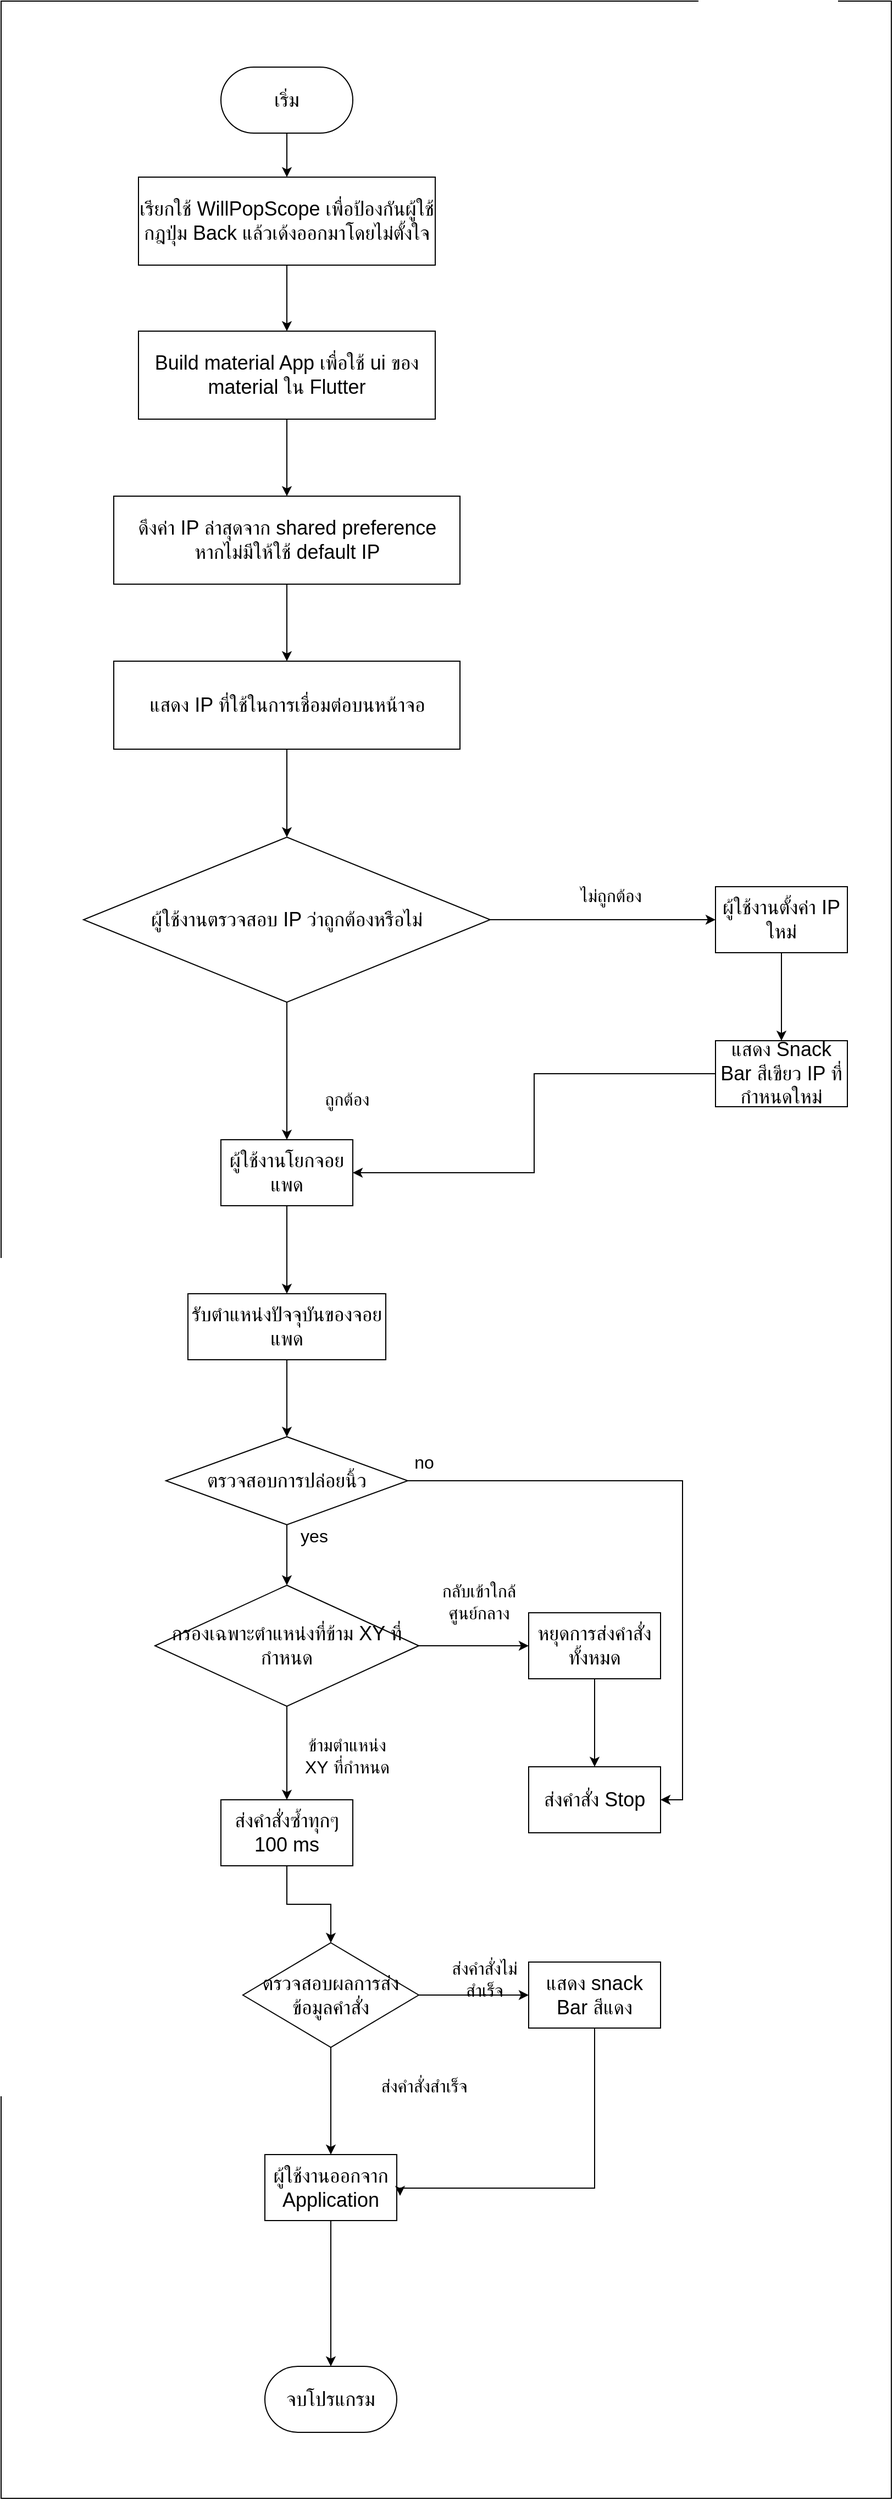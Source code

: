 <mxfile version="13.7.9" type="device"><diagram id="C5RBs43oDa-KdzZeNtuy" name="Page-1"><mxGraphModel dx="1422" dy="816" grid="1" gridSize="10" guides="1" tooltips="1" connect="1" arrows="1" fold="1" page="1" pageScale="1" pageWidth="827" pageHeight="1169" math="0" shadow="0"><root><mxCell id="WIyWlLk6GJQsqaUBKTNV-0"/><mxCell id="WIyWlLk6GJQsqaUBKTNV-1" parent="WIyWlLk6GJQsqaUBKTNV-0"/><mxCell id="5L7YnZNm-fVpTTVZ5IQr-64" value="" style="rounded=0;whiteSpace=wrap;html=1;fontSize=18;" vertex="1" parent="WIyWlLk6GJQsqaUBKTNV-1"><mxGeometry x="280" y="210" width="810" height="2270" as="geometry"/></mxCell><mxCell id="5L7YnZNm-fVpTTVZ5IQr-65" style="edgeStyle=orthogonalEdgeStyle;rounded=0;orthogonalLoop=1;jettySize=auto;html=1;entryX=0.5;entryY=0;entryDx=0;entryDy=0;fontSize=18;" edge="1" parent="WIyWlLk6GJQsqaUBKTNV-1" source="5L7YnZNm-fVpTTVZ5IQr-0" target="5L7YnZNm-fVpTTVZ5IQr-2"><mxGeometry relative="1" as="geometry"/></mxCell><mxCell id="5L7YnZNm-fVpTTVZ5IQr-0" value="&lt;font style=&quot;font-size: 18px&quot;&gt;เริ่ม&lt;/font&gt;" style="rounded=1;whiteSpace=wrap;html=1;arcSize=50;fontSize=18;" vertex="1" parent="WIyWlLk6GJQsqaUBKTNV-1"><mxGeometry x="480" y="270" width="120" height="60" as="geometry"/></mxCell><mxCell id="5L7YnZNm-fVpTTVZ5IQr-1" value="&lt;font style=&quot;font-size: 18px&quot;&gt;จบโปรแกรม&lt;/font&gt;" style="rounded=1;whiteSpace=wrap;html=1;arcSize=50;fontSize=18;" vertex="1" parent="WIyWlLk6GJQsqaUBKTNV-1"><mxGeometry x="520" y="2360" width="120" height="60" as="geometry"/></mxCell><mxCell id="5L7YnZNm-fVpTTVZ5IQr-66" style="edgeStyle=orthogonalEdgeStyle;rounded=0;orthogonalLoop=1;jettySize=auto;html=1;entryX=0.5;entryY=0;entryDx=0;entryDy=0;fontSize=18;" edge="1" parent="WIyWlLk6GJQsqaUBKTNV-1" source="5L7YnZNm-fVpTTVZ5IQr-2" target="5L7YnZNm-fVpTTVZ5IQr-3"><mxGeometry relative="1" as="geometry"/></mxCell><mxCell id="5L7YnZNm-fVpTTVZ5IQr-2" value="&lt;font style=&quot;font-size: 18px&quot;&gt;เรียกใช้ WillPopScope เพื่อป้องกันผู้ใช้กฎปุ่ม Back แล้วเด้งออกมาโดยไม่ตั้งใจ&lt;/font&gt;" style="rounded=0;whiteSpace=wrap;html=1;fontSize=18;" vertex="1" parent="WIyWlLk6GJQsqaUBKTNV-1"><mxGeometry x="405" y="370" width="270" height="80" as="geometry"/></mxCell><mxCell id="5L7YnZNm-fVpTTVZ5IQr-67" style="edgeStyle=orthogonalEdgeStyle;rounded=0;orthogonalLoop=1;jettySize=auto;html=1;entryX=0.5;entryY=0;entryDx=0;entryDy=0;fontSize=18;" edge="1" parent="WIyWlLk6GJQsqaUBKTNV-1" source="5L7YnZNm-fVpTTVZ5IQr-3" target="5L7YnZNm-fVpTTVZ5IQr-4"><mxGeometry relative="1" as="geometry"/></mxCell><mxCell id="5L7YnZNm-fVpTTVZ5IQr-3" value="&lt;font style=&quot;font-size: 18px&quot;&gt;Build material App เพื่อใช้ ui ของ material ใน Flutter&lt;/font&gt;" style="rounded=0;whiteSpace=wrap;html=1;fontSize=18;" vertex="1" parent="WIyWlLk6GJQsqaUBKTNV-1"><mxGeometry x="405" y="510" width="270" height="80" as="geometry"/></mxCell><mxCell id="5L7YnZNm-fVpTTVZ5IQr-68" style="edgeStyle=orthogonalEdgeStyle;rounded=0;orthogonalLoop=1;jettySize=auto;html=1;entryX=0.5;entryY=0;entryDx=0;entryDy=0;fontSize=18;" edge="1" parent="WIyWlLk6GJQsqaUBKTNV-1" source="5L7YnZNm-fVpTTVZ5IQr-4" target="5L7YnZNm-fVpTTVZ5IQr-5"><mxGeometry relative="1" as="geometry"/></mxCell><mxCell id="5L7YnZNm-fVpTTVZ5IQr-4" value="&lt;div style=&quot;font-size: 18px;&quot;&gt;&lt;span style=&quot;font-size: 18px&quot;&gt;ดึงค่า IP ล่าสุดจาก shared preference&lt;/span&gt;&lt;/div&gt;&lt;div style=&quot;font-size: 18px;&quot;&gt;&lt;span style=&quot;font-size: 18px&quot;&gt;หากไม่มีให้ใช้ default IP&lt;/span&gt;&lt;/div&gt;" style="rounded=0;whiteSpace=wrap;html=1;fontSize=18;" vertex="1" parent="WIyWlLk6GJQsqaUBKTNV-1"><mxGeometry x="382.5" y="660" width="315" height="80" as="geometry"/></mxCell><mxCell id="5L7YnZNm-fVpTTVZ5IQr-7" value="" style="edgeStyle=orthogonalEdgeStyle;rounded=0;orthogonalLoop=1;jettySize=auto;html=1;fontSize=18;" edge="1" parent="WIyWlLk6GJQsqaUBKTNV-1" source="5L7YnZNm-fVpTTVZ5IQr-5" target="5L7YnZNm-fVpTTVZ5IQr-6"><mxGeometry relative="1" as="geometry"/></mxCell><mxCell id="5L7YnZNm-fVpTTVZ5IQr-5" value="&lt;span style=&quot;font-size: 18px&quot;&gt;แสดง IP ที่ใช้ในการเชื่อมต่อบนหน้าจอ&lt;/span&gt;" style="rounded=0;whiteSpace=wrap;html=1;fontSize=18;" vertex="1" parent="WIyWlLk6GJQsqaUBKTNV-1"><mxGeometry x="382.5" y="810" width="315" height="80" as="geometry"/></mxCell><mxCell id="5L7YnZNm-fVpTTVZ5IQr-9" value="" style="edgeStyle=orthogonalEdgeStyle;rounded=0;orthogonalLoop=1;jettySize=auto;html=1;fontSize=18;" edge="1" parent="WIyWlLk6GJQsqaUBKTNV-1" source="5L7YnZNm-fVpTTVZ5IQr-6" target="5L7YnZNm-fVpTTVZ5IQr-8"><mxGeometry relative="1" as="geometry"/></mxCell><mxCell id="5L7YnZNm-fVpTTVZ5IQr-11" value="" style="edgeStyle=orthogonalEdgeStyle;rounded=0;orthogonalLoop=1;jettySize=auto;html=1;fontSize=18;" edge="1" parent="WIyWlLk6GJQsqaUBKTNV-1" source="5L7YnZNm-fVpTTVZ5IQr-6" target="5L7YnZNm-fVpTTVZ5IQr-10"><mxGeometry relative="1" as="geometry"/></mxCell><mxCell id="5L7YnZNm-fVpTTVZ5IQr-6" value="&lt;font style=&quot;font-size: 18px&quot;&gt;ผู้ใช้งานตรวจสอบ IP ว่าถูกต้องหรือไม่&lt;/font&gt;" style="rhombus;whiteSpace=wrap;html=1;rounded=0;fontSize=18;" vertex="1" parent="WIyWlLk6GJQsqaUBKTNV-1"><mxGeometry x="355" y="970" width="370" height="150" as="geometry"/></mxCell><mxCell id="5L7YnZNm-fVpTTVZ5IQr-16" value="" style="edgeStyle=orthogonalEdgeStyle;rounded=0;orthogonalLoop=1;jettySize=auto;html=1;fontSize=18;" edge="1" parent="WIyWlLk6GJQsqaUBKTNV-1" source="5L7YnZNm-fVpTTVZ5IQr-8" target="5L7YnZNm-fVpTTVZ5IQr-15"><mxGeometry relative="1" as="geometry"/></mxCell><mxCell id="5L7YnZNm-fVpTTVZ5IQr-8" value="ผู้ใช้งานโยกจอยแพด" style="whiteSpace=wrap;html=1;rounded=0;fontSize=18;" vertex="1" parent="WIyWlLk6GJQsqaUBKTNV-1"><mxGeometry x="480" y="1245" width="120" height="60" as="geometry"/></mxCell><mxCell id="5L7YnZNm-fVpTTVZ5IQr-14" value="" style="edgeStyle=orthogonalEdgeStyle;rounded=0;orthogonalLoop=1;jettySize=auto;html=1;fontSize=18;" edge="1" parent="WIyWlLk6GJQsqaUBKTNV-1" source="5L7YnZNm-fVpTTVZ5IQr-10" target="5L7YnZNm-fVpTTVZ5IQr-13"><mxGeometry relative="1" as="geometry"/></mxCell><mxCell id="5L7YnZNm-fVpTTVZ5IQr-10" value="&lt;font style=&quot;font-size: 18px&quot;&gt;ผู้ใช้งานตั้งค่า IP ใหม่&lt;/font&gt;" style="whiteSpace=wrap;html=1;rounded=0;fontSize=18;" vertex="1" parent="WIyWlLk6GJQsqaUBKTNV-1"><mxGeometry x="930" y="1015" width="120" height="60" as="geometry"/></mxCell><mxCell id="5L7YnZNm-fVpTTVZ5IQr-12" value="&lt;font style=&quot;font-size: 16px&quot;&gt;ไม่ถูกต้อง&lt;/font&gt;" style="text;html=1;strokeColor=none;fillColor=none;align=center;verticalAlign=middle;whiteSpace=wrap;rounded=0;" vertex="1" parent="WIyWlLk6GJQsqaUBKTNV-1"><mxGeometry x="790" y="1015" width="90" height="15" as="geometry"/></mxCell><mxCell id="5L7YnZNm-fVpTTVZ5IQr-17" style="edgeStyle=orthogonalEdgeStyle;rounded=0;orthogonalLoop=1;jettySize=auto;html=1;entryX=1;entryY=0.5;entryDx=0;entryDy=0;fontSize=18;" edge="1" parent="WIyWlLk6GJQsqaUBKTNV-1" source="5L7YnZNm-fVpTTVZ5IQr-13" target="5L7YnZNm-fVpTTVZ5IQr-8"><mxGeometry relative="1" as="geometry"/></mxCell><mxCell id="5L7YnZNm-fVpTTVZ5IQr-13" value="แสดง Snack Bar สีเขียว IP ที่กำหนดใหม่" style="whiteSpace=wrap;html=1;rounded=0;fontSize=18;" vertex="1" parent="WIyWlLk6GJQsqaUBKTNV-1"><mxGeometry x="930" y="1155" width="120" height="60" as="geometry"/></mxCell><mxCell id="5L7YnZNm-fVpTTVZ5IQr-22" value="" style="edgeStyle=orthogonalEdgeStyle;rounded=0;orthogonalLoop=1;jettySize=auto;html=1;fontSize=18;" edge="1" parent="WIyWlLk6GJQsqaUBKTNV-1" source="5L7YnZNm-fVpTTVZ5IQr-15" target="5L7YnZNm-fVpTTVZ5IQr-21"><mxGeometry relative="1" as="geometry"/></mxCell><mxCell id="5L7YnZNm-fVpTTVZ5IQr-15" value="รับตำแหน่งปัจจุบันของจอยแพด" style="whiteSpace=wrap;html=1;rounded=0;fontSize=18;" vertex="1" parent="WIyWlLk6GJQsqaUBKTNV-1"><mxGeometry x="450" y="1385" width="180" height="60" as="geometry"/></mxCell><mxCell id="5L7YnZNm-fVpTTVZ5IQr-18" value="&lt;font style=&quot;font-size: 16px&quot;&gt;ถูกต้อง&lt;/font&gt;" style="text;html=1;strokeColor=none;fillColor=none;align=center;verticalAlign=middle;whiteSpace=wrap;rounded=0;" vertex="1" parent="WIyWlLk6GJQsqaUBKTNV-1"><mxGeometry x="550" y="1200" width="90" height="15" as="geometry"/></mxCell><mxCell id="5L7YnZNm-fVpTTVZ5IQr-39" value="" style="edgeStyle=orthogonalEdgeStyle;rounded=0;orthogonalLoop=1;jettySize=auto;html=1;fontSize=18;" edge="1" parent="WIyWlLk6GJQsqaUBKTNV-1" source="5L7YnZNm-fVpTTVZ5IQr-21" target="5L7YnZNm-fVpTTVZ5IQr-38"><mxGeometry relative="1" as="geometry"/></mxCell><mxCell id="5L7YnZNm-fVpTTVZ5IQr-60" style="edgeStyle=orthogonalEdgeStyle;rounded=0;orthogonalLoop=1;jettySize=auto;html=1;entryX=1;entryY=0.5;entryDx=0;entryDy=0;fontSize=18;" edge="1" parent="WIyWlLk6GJQsqaUBKTNV-1" source="5L7YnZNm-fVpTTVZ5IQr-21" target="5L7YnZNm-fVpTTVZ5IQr-47"><mxGeometry relative="1" as="geometry"/></mxCell><mxCell id="5L7YnZNm-fVpTTVZ5IQr-21" value="ตรวจสอบการปล่อยนิ้ว" style="rhombus;whiteSpace=wrap;html=1;rounded=0;fontSize=18;" vertex="1" parent="WIyWlLk6GJQsqaUBKTNV-1"><mxGeometry x="430" y="1515" width="220" height="80" as="geometry"/></mxCell><mxCell id="5L7YnZNm-fVpTTVZ5IQr-27" value="&lt;font style=&quot;font-size: 16px&quot;&gt;no&lt;/font&gt;" style="text;html=1;strokeColor=none;fillColor=none;align=center;verticalAlign=middle;whiteSpace=wrap;rounded=0;" vertex="1" parent="WIyWlLk6GJQsqaUBKTNV-1"><mxGeometry x="620" y="1530" width="90" height="15" as="geometry"/></mxCell><mxCell id="5L7YnZNm-fVpTTVZ5IQr-29" value="&lt;font style=&quot;font-size: 16px&quot;&gt;yes&lt;/font&gt;" style="text;html=1;strokeColor=none;fillColor=none;align=center;verticalAlign=middle;whiteSpace=wrap;rounded=0;" vertex="1" parent="WIyWlLk6GJQsqaUBKTNV-1"><mxGeometry x="520" y="1590" width="90" height="30" as="geometry"/></mxCell><mxCell id="5L7YnZNm-fVpTTVZ5IQr-43" value="" style="edgeStyle=orthogonalEdgeStyle;rounded=0;orthogonalLoop=1;jettySize=auto;html=1;fontSize=18;" edge="1" parent="WIyWlLk6GJQsqaUBKTNV-1" source="5L7YnZNm-fVpTTVZ5IQr-38" target="5L7YnZNm-fVpTTVZ5IQr-42"><mxGeometry relative="1" as="geometry"/></mxCell><mxCell id="5L7YnZNm-fVpTTVZ5IQr-45" value="" style="edgeStyle=orthogonalEdgeStyle;rounded=0;orthogonalLoop=1;jettySize=auto;html=1;fontSize=18;" edge="1" parent="WIyWlLk6GJQsqaUBKTNV-1" source="5L7YnZNm-fVpTTVZ5IQr-38" target="5L7YnZNm-fVpTTVZ5IQr-44"><mxGeometry relative="1" as="geometry"/></mxCell><mxCell id="5L7YnZNm-fVpTTVZ5IQr-38" value="กรองเฉพาะตำแหน่งที่ข้าม XY ที่กำหนด" style="rhombus;whiteSpace=wrap;html=1;rounded=0;fontSize=18;" vertex="1" parent="WIyWlLk6GJQsqaUBKTNV-1"><mxGeometry x="420" y="1650" width="240" height="110" as="geometry"/></mxCell><mxCell id="5L7YnZNm-fVpTTVZ5IQr-41" value="&lt;font style=&quot;font-size: 16px&quot;&gt;ข้ามตำแหน่ง XY&amp;nbsp;ที่กำหนด&lt;/font&gt;" style="text;html=1;strokeColor=none;fillColor=none;align=center;verticalAlign=middle;whiteSpace=wrap;rounded=0;" vertex="1" parent="WIyWlLk6GJQsqaUBKTNV-1"><mxGeometry x="550" y="1790" width="90" height="30" as="geometry"/></mxCell><mxCell id="5L7YnZNm-fVpTTVZ5IQr-52" value="" style="edgeStyle=orthogonalEdgeStyle;rounded=0;orthogonalLoop=1;jettySize=auto;html=1;fontSize=18;" edge="1" parent="WIyWlLk6GJQsqaUBKTNV-1" source="5L7YnZNm-fVpTTVZ5IQr-42" target="5L7YnZNm-fVpTTVZ5IQr-51"><mxGeometry relative="1" as="geometry"/></mxCell><mxCell id="5L7YnZNm-fVpTTVZ5IQr-42" value="&lt;div&gt;ส่งคำสั่งซ้ำทุกๆ 100 ms&lt;/div&gt;" style="whiteSpace=wrap;html=1;rounded=0;fontSize=18;" vertex="1" parent="WIyWlLk6GJQsqaUBKTNV-1"><mxGeometry x="480" y="1845" width="120" height="60" as="geometry"/></mxCell><mxCell id="5L7YnZNm-fVpTTVZ5IQr-48" value="" style="edgeStyle=orthogonalEdgeStyle;rounded=0;orthogonalLoop=1;jettySize=auto;html=1;fontSize=18;" edge="1" parent="WIyWlLk6GJQsqaUBKTNV-1" source="5L7YnZNm-fVpTTVZ5IQr-44" target="5L7YnZNm-fVpTTVZ5IQr-47"><mxGeometry relative="1" as="geometry"/></mxCell><mxCell id="5L7YnZNm-fVpTTVZ5IQr-44" value="หยุดการส่งคำสั่งทั้งหมด" style="whiteSpace=wrap;html=1;rounded=0;fontSize=18;" vertex="1" parent="WIyWlLk6GJQsqaUBKTNV-1"><mxGeometry x="760" y="1675" width="120" height="60" as="geometry"/></mxCell><mxCell id="5L7YnZNm-fVpTTVZ5IQr-46" value="&lt;font style=&quot;font-size: 16px&quot;&gt;กลับเข้าใกล้ศูนย์กลาง&lt;/font&gt;" style="text;html=1;strokeColor=none;fillColor=none;align=center;verticalAlign=middle;whiteSpace=wrap;rounded=0;" vertex="1" parent="WIyWlLk6GJQsqaUBKTNV-1"><mxGeometry x="670" y="1650" width="90" height="30" as="geometry"/></mxCell><mxCell id="5L7YnZNm-fVpTTVZ5IQr-47" value="ส่งคำสั่ง Stop" style="whiteSpace=wrap;html=1;rounded=0;fontSize=18;" vertex="1" parent="WIyWlLk6GJQsqaUBKTNV-1"><mxGeometry x="760" y="1815" width="120" height="60" as="geometry"/></mxCell><mxCell id="5L7YnZNm-fVpTTVZ5IQr-54" value="" style="edgeStyle=orthogonalEdgeStyle;rounded=0;orthogonalLoop=1;jettySize=auto;html=1;fontSize=18;" edge="1" parent="WIyWlLk6GJQsqaUBKTNV-1" source="5L7YnZNm-fVpTTVZ5IQr-51" target="5L7YnZNm-fVpTTVZ5IQr-53"><mxGeometry relative="1" as="geometry"/></mxCell><mxCell id="5L7YnZNm-fVpTTVZ5IQr-59" value="" style="edgeStyle=orthogonalEdgeStyle;rounded=0;orthogonalLoop=1;jettySize=auto;html=1;fontSize=18;" edge="1" parent="WIyWlLk6GJQsqaUBKTNV-1" source="5L7YnZNm-fVpTTVZ5IQr-51" target="5L7YnZNm-fVpTTVZ5IQr-58"><mxGeometry relative="1" as="geometry"/></mxCell><mxCell id="5L7YnZNm-fVpTTVZ5IQr-51" value="ตรวจสอบผลการส่งข้อมูลคำสั่ง" style="rhombus;whiteSpace=wrap;html=1;rounded=0;fontSize=18;" vertex="1" parent="WIyWlLk6GJQsqaUBKTNV-1"><mxGeometry x="500" y="1975" width="160" height="95" as="geometry"/></mxCell><mxCell id="5L7YnZNm-fVpTTVZ5IQr-63" style="edgeStyle=orthogonalEdgeStyle;rounded=0;orthogonalLoop=1;jettySize=auto;html=1;fontSize=18;" edge="1" parent="WIyWlLk6GJQsqaUBKTNV-1" source="5L7YnZNm-fVpTTVZ5IQr-53" target="5L7YnZNm-fVpTTVZ5IQr-1"><mxGeometry relative="1" as="geometry"/></mxCell><mxCell id="5L7YnZNm-fVpTTVZ5IQr-53" value="ผู้ใช้งานออกจาก Application" style="whiteSpace=wrap;html=1;rounded=0;fontSize=18;" vertex="1" parent="WIyWlLk6GJQsqaUBKTNV-1"><mxGeometry x="520" y="2167.5" width="120" height="60" as="geometry"/></mxCell><mxCell id="5L7YnZNm-fVpTTVZ5IQr-55" value="&lt;font style=&quot;font-size: 16px&quot;&gt;ส่งคำสั่งสำเร็จ&lt;/font&gt;" style="text;html=1;strokeColor=none;fillColor=none;align=center;verticalAlign=middle;whiteSpace=wrap;rounded=0;" vertex="1" parent="WIyWlLk6GJQsqaUBKTNV-1"><mxGeometry x="620" y="2090" width="90" height="30" as="geometry"/></mxCell><mxCell id="5L7YnZNm-fVpTTVZ5IQr-56" value="&lt;font style=&quot;font-size: 16px&quot;&gt;ส่งคำสั่งไม่สำเร็จ&lt;/font&gt;" style="text;html=1;strokeColor=none;fillColor=none;align=center;verticalAlign=middle;whiteSpace=wrap;rounded=0;" vertex="1" parent="WIyWlLk6GJQsqaUBKTNV-1"><mxGeometry x="675" y="1992.5" width="90" height="30" as="geometry"/></mxCell><mxCell id="5L7YnZNm-fVpTTVZ5IQr-62" style="edgeStyle=orthogonalEdgeStyle;rounded=0;orthogonalLoop=1;jettySize=auto;html=1;entryX=1.025;entryY=0.625;entryDx=0;entryDy=0;entryPerimeter=0;fontSize=18;" edge="1" parent="WIyWlLk6GJQsqaUBKTNV-1" source="5L7YnZNm-fVpTTVZ5IQr-58" target="5L7YnZNm-fVpTTVZ5IQr-53"><mxGeometry relative="1" as="geometry"><Array as="points"><mxPoint x="820" y="2198"/><mxPoint x="643" y="2198"/></Array></mxGeometry></mxCell><mxCell id="5L7YnZNm-fVpTTVZ5IQr-58" value="แสดง snack Bar สีแดง" style="whiteSpace=wrap;html=1;rounded=0;fontSize=18;" vertex="1" parent="WIyWlLk6GJQsqaUBKTNV-1"><mxGeometry x="760" y="1992.5" width="120" height="60" as="geometry"/></mxCell></root></mxGraphModel></diagram></mxfile>